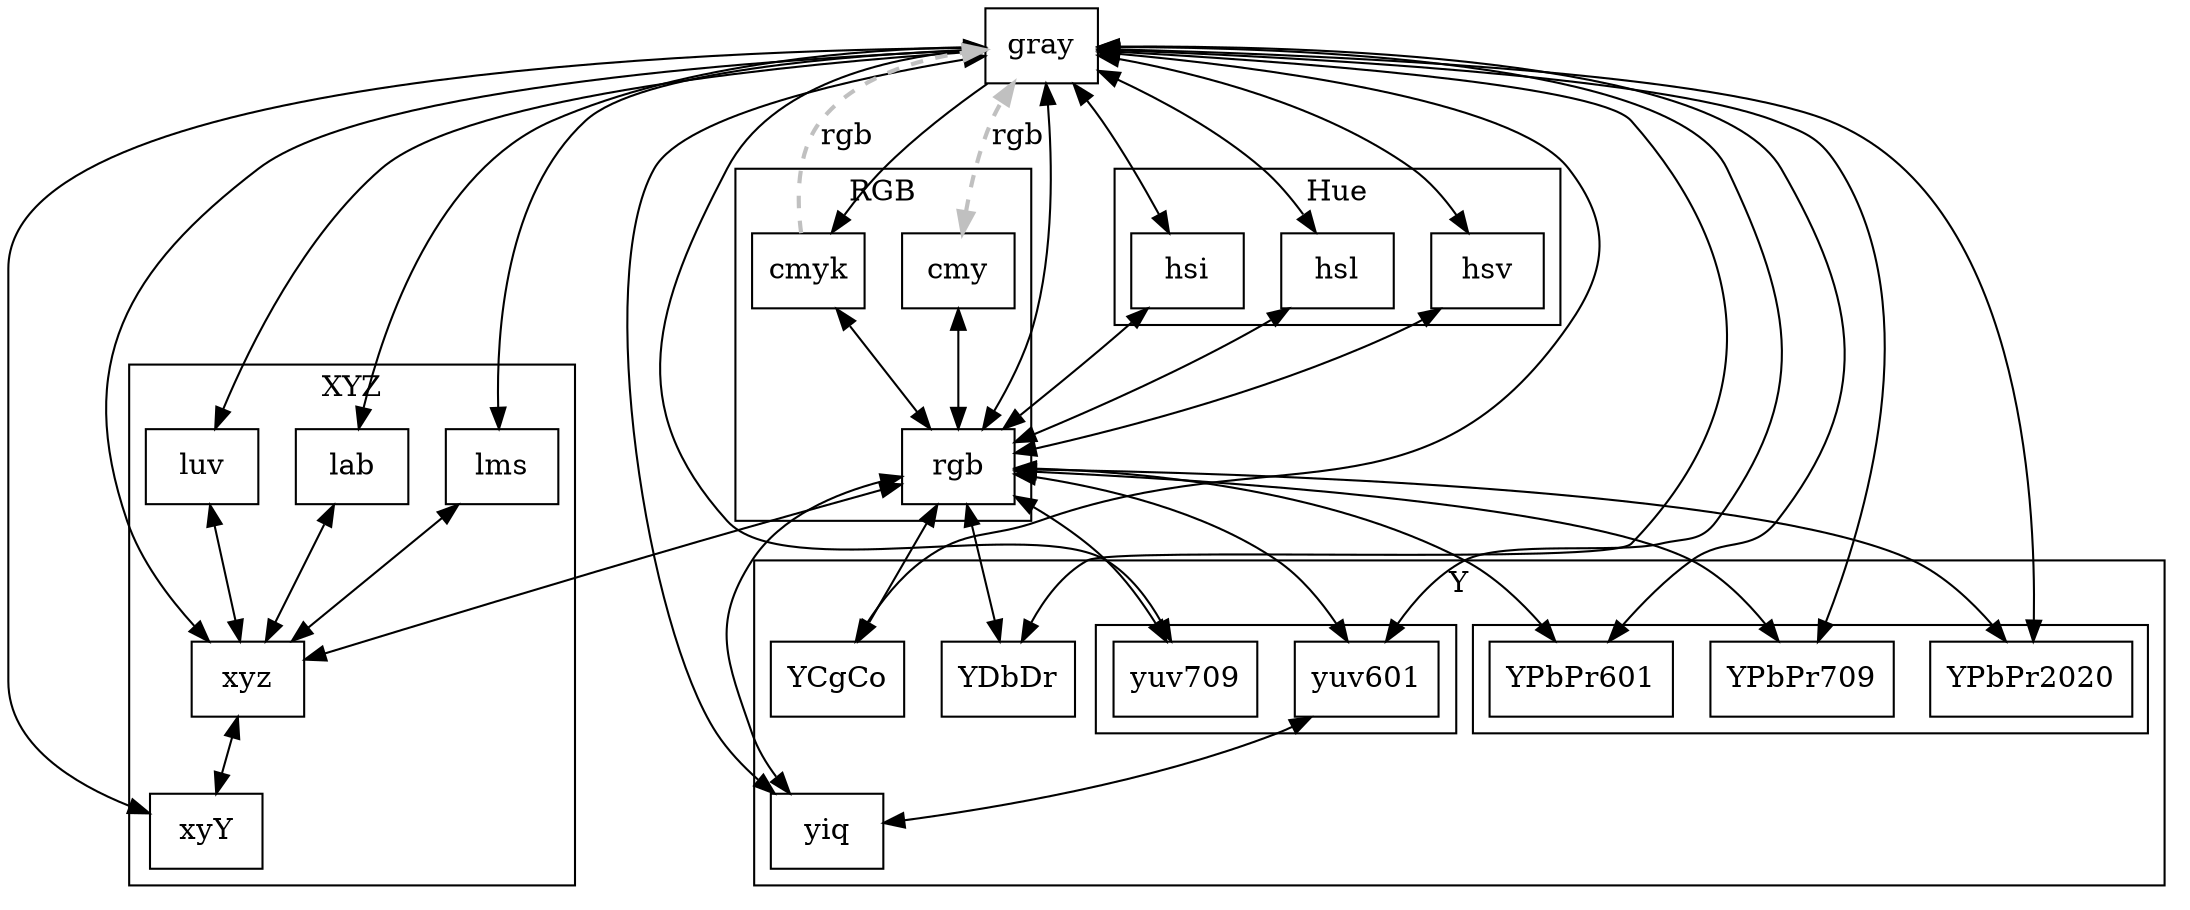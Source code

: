 digraph color_conversion {
	node [ shape ="box" ];
	//gray [ color=gray, penwidth = 5 ];
	//rgb [ style=striped , fillcolor="red:green:blue" ];

	cmy  -> gray [ label = "rgb", style=dashed, color=gray, penwidth = 2, dir=both ];
	cmy  -> rgb  [ label = "", dir=both  ];

	cmyk -> gray[ label = "rgb", style=dashed, color=gray, penwidth = 2, dir=forward ];
	cmyk -> rgb [ label = "", dir=both ];

	gray -> cmyk [ label = "", dir=forward  ];
	//gray -> hbw   [ label = "", dir=both  ];
	gray -> hsi   [ label = "", dir=both ];
	gray -> hsl   [ label = "", dir=both ];
	gray -> hsv   [ label = "", dir=both  ];
	gray -> lab   [ label = "", dir=both ];
	gray -> rgb   [ label = "", dir=both ];
	gray -> xyz   [ label = "", dir=both ];
	gray -> YCgCo [ label = "", dir=both ];
	gray -> YDbDr [ label = "", dir=both ];
	gray -> yiq   [ label = "", dir=both ];
	gray -> YPbPr601  [ label = "", dir=both ];
	gray -> YPbPr709  [ label = "", dir=both ];
	gray -> YPbPr2020 [ label = "", dir=both ];
	gray -> yuv601   [ label = "", dir=both ];
	gray -> yuv709   [ label = "", dir=both ];

	gray -> lms   [ label = "", dir=both ];
	gray -> luv   [ label = "", dir=both ];
	gray -> xyY   [ label = "", dir=both ];

	//hbw  -> hsv[ label = "", dir=both ];

	hsi  -> rgb [ label = "", dir=both ];

	hsl  -> rgb [ label = "", dir=both ];

	hsv  -> rgb [ label = "", dir=both ];

	lab -> xyz [ label = "", dir=both ];
	lms -> xyz [ label = "", dir=both ];
	luv -> xyz [ label = "", dir=both ];

	rgb -> xyz   [ label = "", dir=both ];
	rgb -> YCgCo [ label = "", dir=both ];
	rgb -> YDbDr [ label = "", dir=both ];
	rgb -> yiq   [ label = "", dir=both ];
	rgb -> YPbPr601  [ label = "", dir=both ];
	rgb -> YPbPr709  [ label = "", dir=both ];
	rgb -> YPbPr2020 [ label = "", dir=both ];
	rgb -> yuv601[ label = "", dir=both ];
	rgb -> yuv709[ label = "", dir=both ];

	//xyz -> Hunter  [ label = "", dir=both ];
	xyz -> xyY     [ label = "", dir=both ];
	//lab -> LCHab   [ label = "", dir=both ];
	//Luv -> LCHub   [ label = "", dir=both ];

	//yuv -> yuv   [ label = "", dir=both ];

	yuv601 -> yiq   [ label = "", dir=both ];

	subgraph cluster_hue
	{
		label = "Hue";
		//node [ ] hbw;
		node [ ] hsi;
		node [ ] hsl;
		node [ ] hsv;
	}

	subgraph cluster_Y
	{
		label = "Y";
		node [ ] YCgCo;
		node [ ] YDbDr;
		node [ ] yiq  ;
		node [ ] YPbPr601 ;
		node [ ] YPbPr709 ;
		node [ ] YPbPr2020;
		node [ ] yuv601;
		node [ ] yuv709;
		subgraph cluster_yuv
		{
			label = "";
			node [ ] yuv601;
			node [ ] yuv709;
		}
		subgraph cluster_YPbPr
		{
			label = "";
			node [ ] YPbPr601 ;
			node [ ] YPbPr709 ;
			node [ ] YPbPr2020;
		}
	}

	subgraph cluster_CIE
	{
		label = "XYZ";
		node [ ] xyz;
		//node [ ] Hunter;
		node [ ] xyY;
		node [ ] lab;
		node [ ] luv;
		node [ ] lms;
		//node [ ] LCHab;
		//node [ ] LCHub;
	}

	subgraph cluster_RGB
	{
		label = "RGB";
		node [ ] cmy;
		node [ ] rgb;
		node [ ] cmyk;
	}


}
